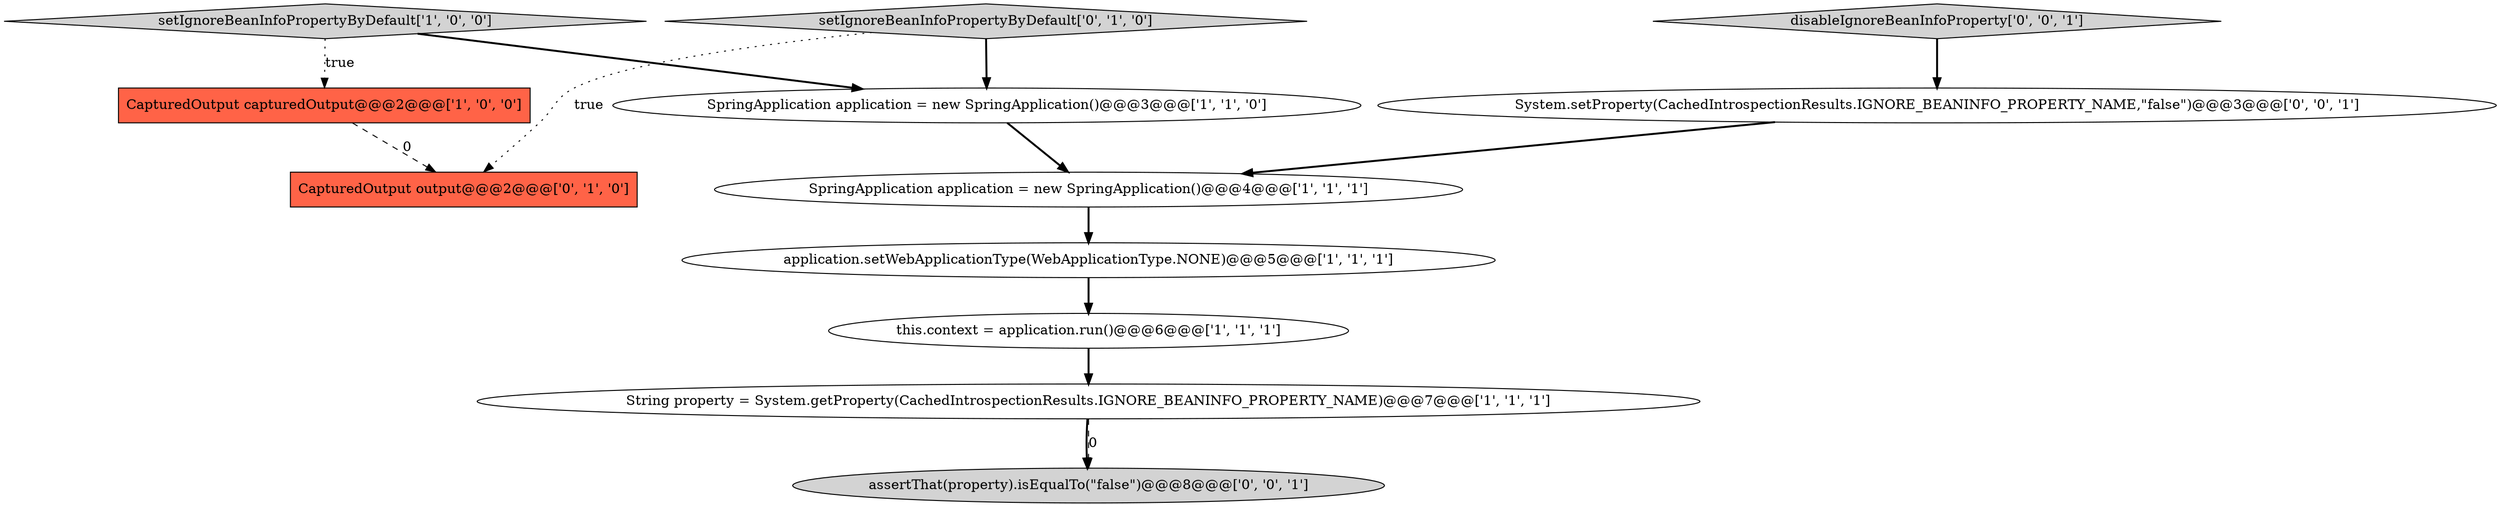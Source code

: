 digraph {
8 [style = filled, label = "setIgnoreBeanInfoPropertyByDefault['0', '1', '0']", fillcolor = lightgray, shape = diamond image = "AAA0AAABBB2BBB"];
9 [style = filled, label = "assertThat(property).isEqualTo(\"false\")@@@8@@@['0', '0', '1']", fillcolor = lightgray, shape = ellipse image = "AAA0AAABBB3BBB"];
6 [style = filled, label = "String property = System.getProperty(CachedIntrospectionResults.IGNORE_BEANINFO_PROPERTY_NAME)@@@7@@@['1', '1', '1']", fillcolor = white, shape = ellipse image = "AAA0AAABBB1BBB"];
5 [style = filled, label = "application.setWebApplicationType(WebApplicationType.NONE)@@@5@@@['1', '1', '1']", fillcolor = white, shape = ellipse image = "AAA0AAABBB1BBB"];
2 [style = filled, label = "SpringApplication application = new SpringApplication()@@@3@@@['1', '1', '0']", fillcolor = white, shape = ellipse image = "AAA0AAABBB1BBB"];
10 [style = filled, label = "System.setProperty(CachedIntrospectionResults.IGNORE_BEANINFO_PROPERTY_NAME,\"false\")@@@3@@@['0', '0', '1']", fillcolor = white, shape = ellipse image = "AAA0AAABBB3BBB"];
0 [style = filled, label = "SpringApplication application = new SpringApplication()@@@4@@@['1', '1', '1']", fillcolor = white, shape = ellipse image = "AAA0AAABBB1BBB"];
11 [style = filled, label = "disableIgnoreBeanInfoProperty['0', '0', '1']", fillcolor = lightgray, shape = diamond image = "AAA0AAABBB3BBB"];
7 [style = filled, label = "CapturedOutput output@@@2@@@['0', '1', '0']", fillcolor = tomato, shape = box image = "AAA1AAABBB2BBB"];
3 [style = filled, label = "CapturedOutput capturedOutput@@@2@@@['1', '0', '0']", fillcolor = tomato, shape = box image = "AAA1AAABBB1BBB"];
1 [style = filled, label = "setIgnoreBeanInfoPropertyByDefault['1', '0', '0']", fillcolor = lightgray, shape = diamond image = "AAA0AAABBB1BBB"];
4 [style = filled, label = "this.context = application.run()@@@6@@@['1', '1', '1']", fillcolor = white, shape = ellipse image = "AAA0AAABBB1BBB"];
10->0 [style = bold, label=""];
8->7 [style = dotted, label="true"];
1->2 [style = bold, label=""];
2->0 [style = bold, label=""];
6->9 [style = bold, label=""];
8->2 [style = bold, label=""];
4->6 [style = bold, label=""];
11->10 [style = bold, label=""];
3->7 [style = dashed, label="0"];
5->4 [style = bold, label=""];
0->5 [style = bold, label=""];
6->9 [style = dashed, label="0"];
1->3 [style = dotted, label="true"];
}
